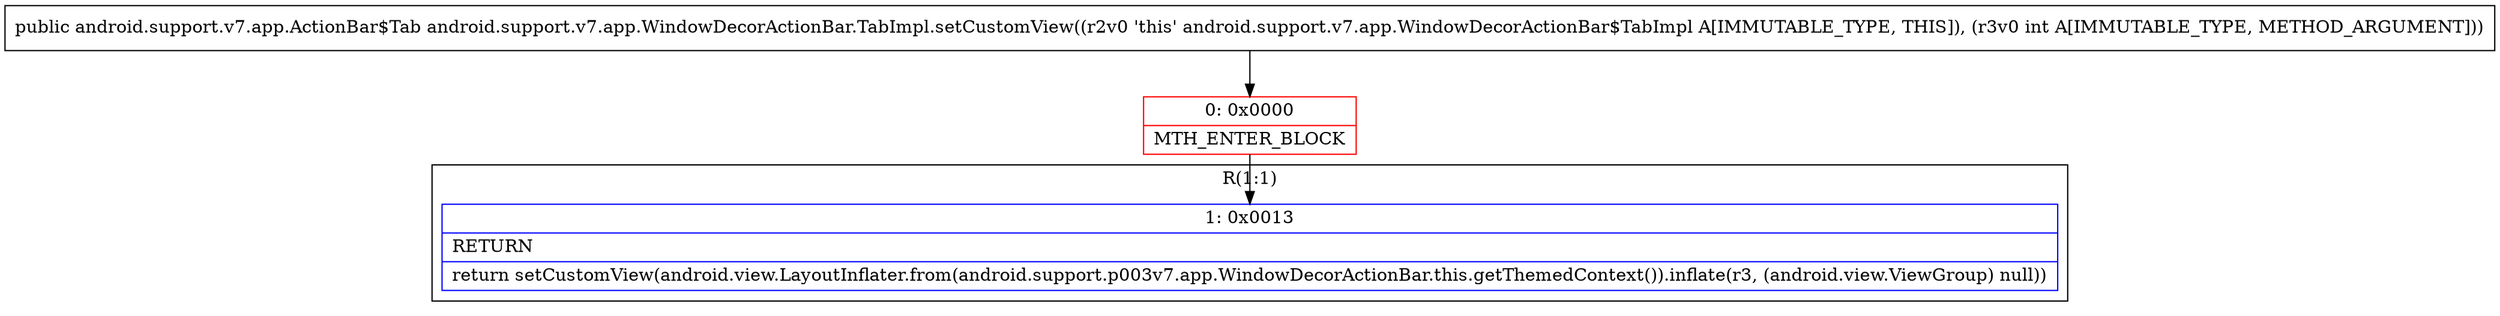 digraph "CFG forandroid.support.v7.app.WindowDecorActionBar.TabImpl.setCustomView(I)Landroid\/support\/v7\/app\/ActionBar$Tab;" {
subgraph cluster_Region_982628541 {
label = "R(1:1)";
node [shape=record,color=blue];
Node_1 [shape=record,label="{1\:\ 0x0013|RETURN\l|return setCustomView(android.view.LayoutInflater.from(android.support.p003v7.app.WindowDecorActionBar.this.getThemedContext()).inflate(r3, (android.view.ViewGroup) null))\l}"];
}
Node_0 [shape=record,color=red,label="{0\:\ 0x0000|MTH_ENTER_BLOCK\l}"];
MethodNode[shape=record,label="{public android.support.v7.app.ActionBar$Tab android.support.v7.app.WindowDecorActionBar.TabImpl.setCustomView((r2v0 'this' android.support.v7.app.WindowDecorActionBar$TabImpl A[IMMUTABLE_TYPE, THIS]), (r3v0 int A[IMMUTABLE_TYPE, METHOD_ARGUMENT])) }"];
MethodNode -> Node_0;
Node_0 -> Node_1;
}

